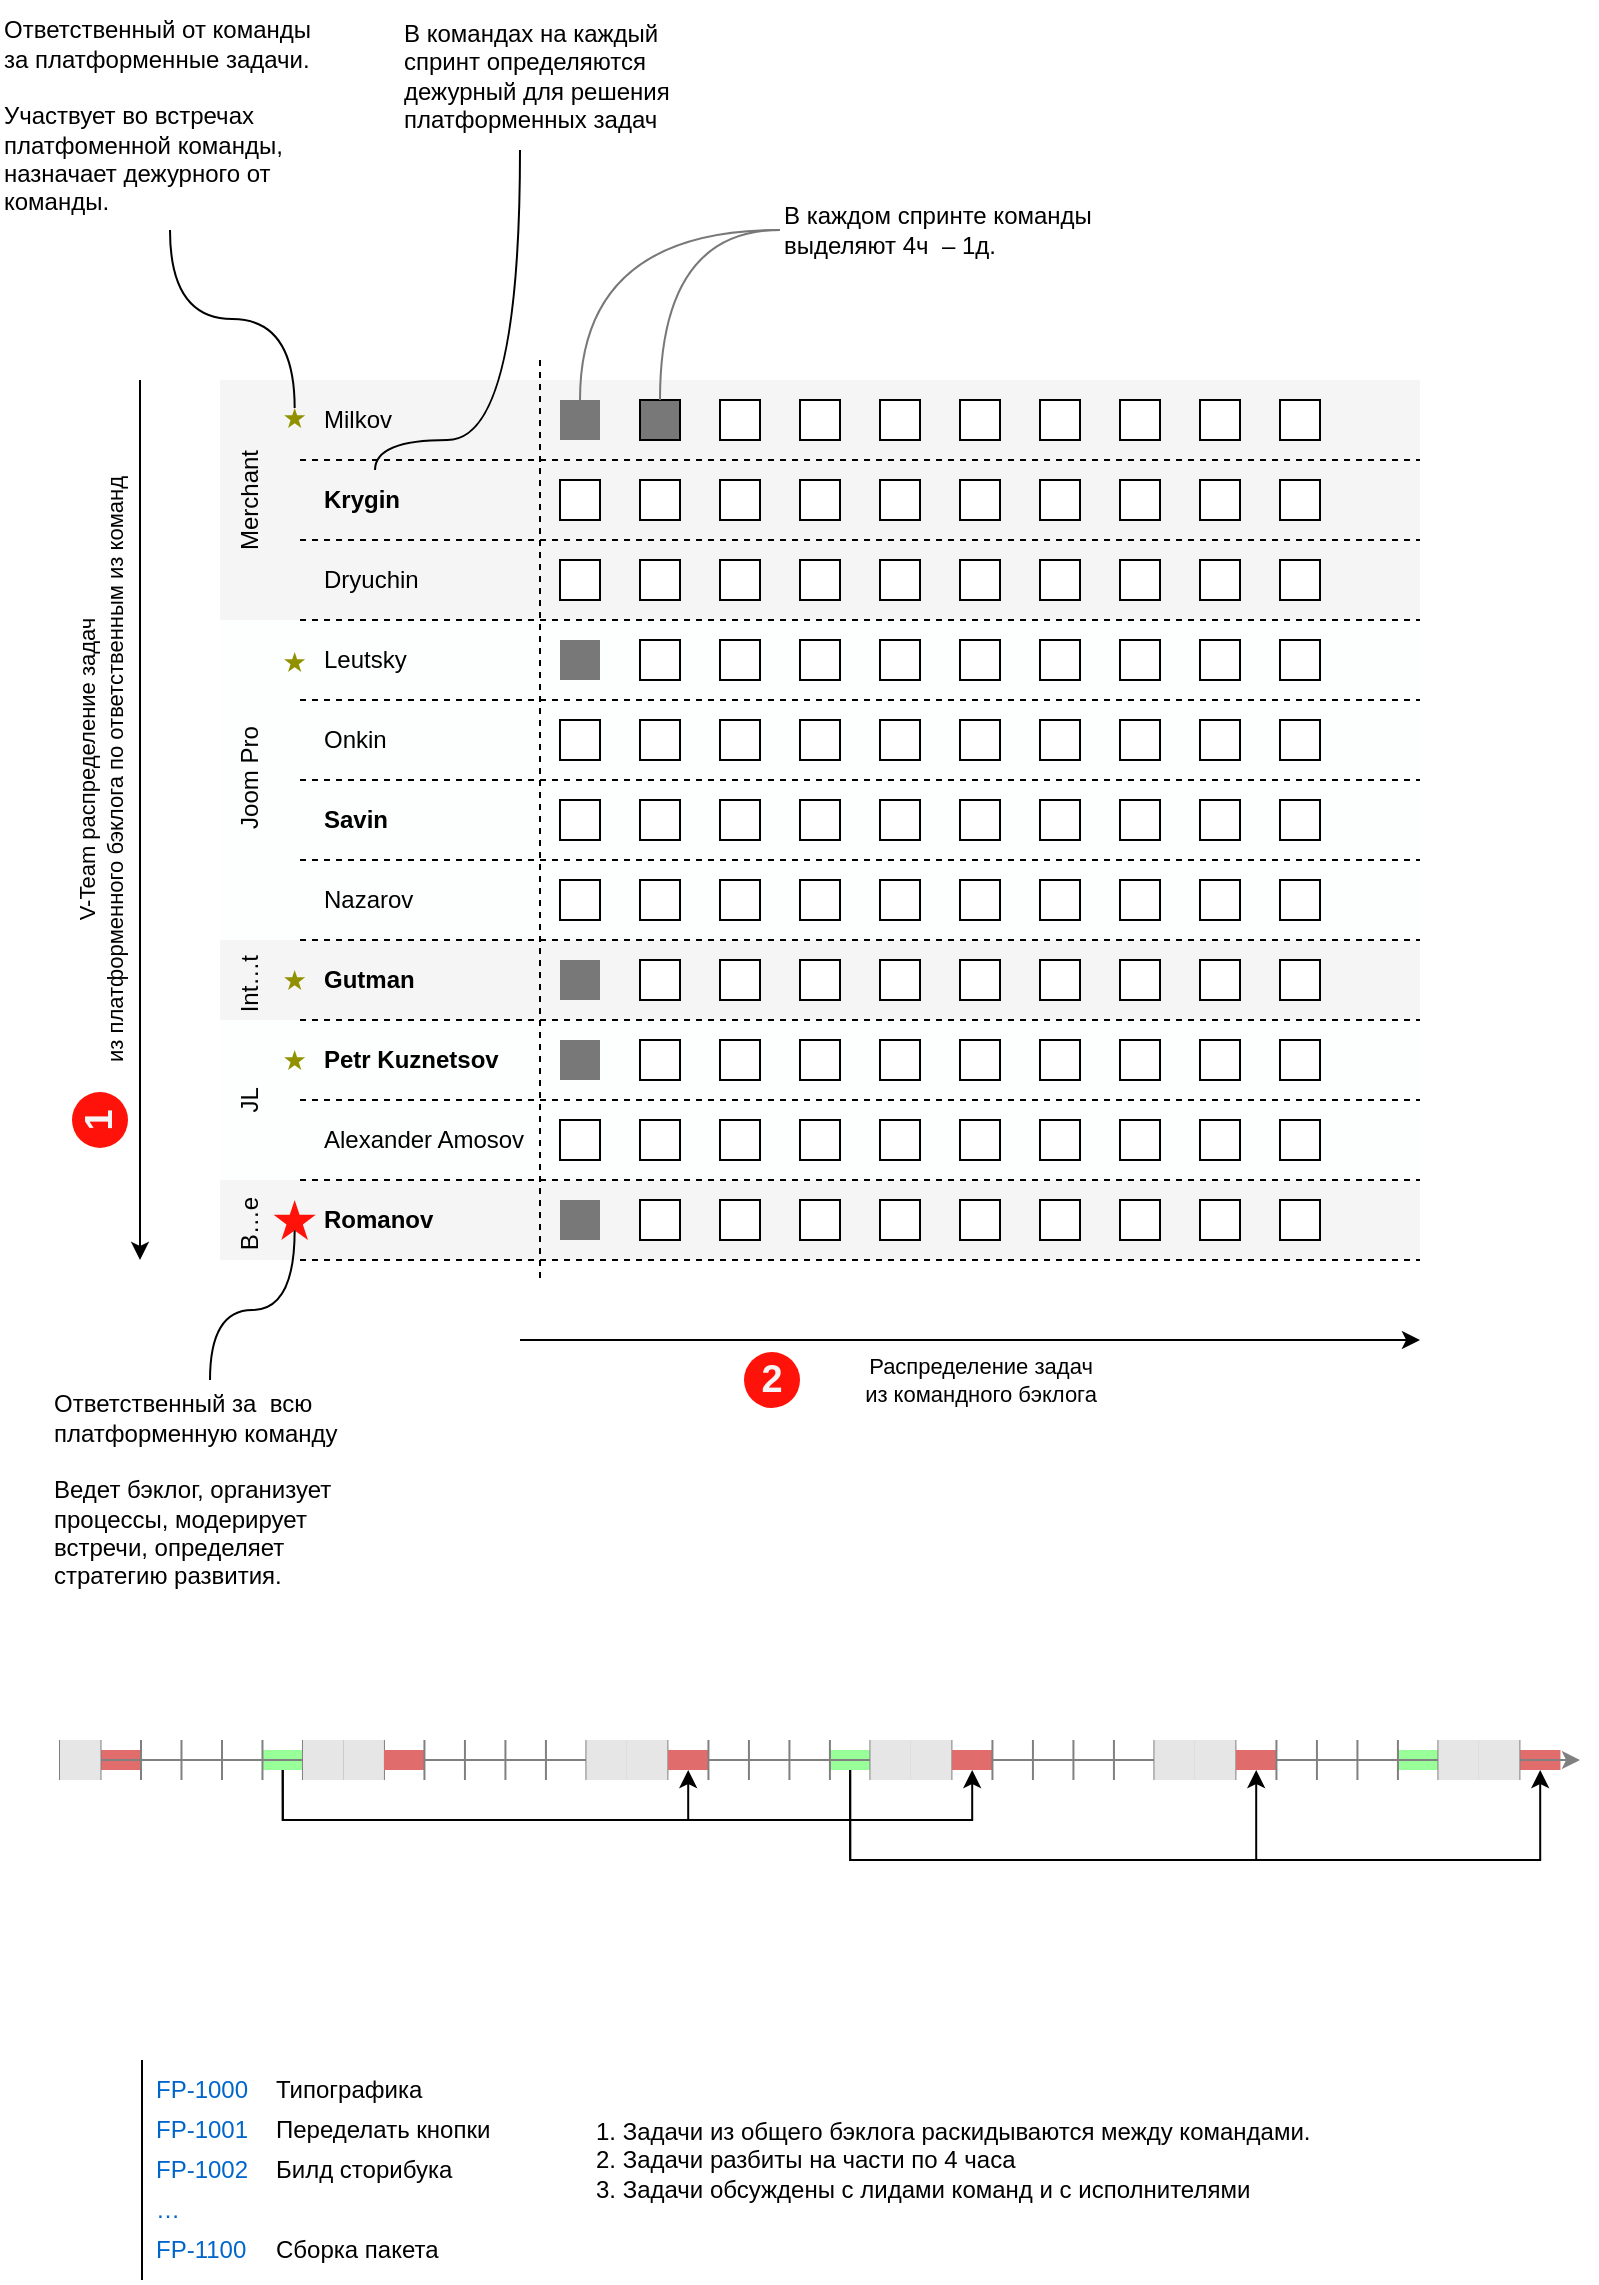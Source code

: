 <mxfile version="21.1.1" type="github">
  <diagram name="Page-1" id="ey7MowC4njxBOhQ8ENM-">
    <mxGraphModel dx="855" dy="577" grid="1" gridSize="10" guides="1" tooltips="1" connect="1" arrows="1" fold="1" page="1" pageScale="1" pageWidth="827" pageHeight="1169" math="0" shadow="0">
      <root>
        <mxCell id="0" />
        <mxCell id="89cDljxex6EhfOc-R6DK-272" value="Platform Planning" style="" parent="0" />
        <mxCell id="89cDljxex6EhfOc-R6DK-271" value="Planning" style="" parent="0" />
        <mxCell id="89cDljxex6EhfOc-R6DK-336" value="" style="rounded=0;whiteSpace=wrap;html=1;strokeColor=none;fillColor=#E06C6C;" vertex="1" parent="89cDljxex6EhfOc-R6DK-271">
          <mxGeometry x="769.975" y="1045" width="20.247" height="10" as="geometry" />
        </mxCell>
        <mxCell id="89cDljxex6EhfOc-R6DK-324" value="" style="rounded=0;whiteSpace=wrap;html=1;strokeColor=none;fillColor=#99FF99;" vertex="1" parent="89cDljxex6EhfOc-R6DK-271">
          <mxGeometry x="708.963" y="1045" width="20.247" height="10" as="geometry" />
        </mxCell>
        <mxCell id="89cDljxex6EhfOc-R6DK-339" style="edgeStyle=orthogonalEdgeStyle;rounded=0;orthogonalLoop=1;jettySize=auto;html=1;exitX=0.5;exitY=1;exitDx=0;exitDy=0;entryX=0.5;entryY=1;entryDx=0;entryDy=0;" edge="1" parent="89cDljxex6EhfOc-R6DK-271" source="89cDljxex6EhfOc-R6DK-300" target="89cDljxex6EhfOc-R6DK-325">
          <mxGeometry relative="1" as="geometry">
            <mxPoint x="610" y="1150" as="targetPoint" />
            <Array as="points">
              <mxPoint x="435" y="1100" />
              <mxPoint x="638" y="1100" />
            </Array>
          </mxGeometry>
        </mxCell>
        <mxCell id="89cDljxex6EhfOc-R6DK-300" value="" style="rounded=0;whiteSpace=wrap;html=1;strokeColor=none;fillColor=#99FF99;" vertex="1" parent="89cDljxex6EhfOc-R6DK-271">
          <mxGeometry x="424.963" y="1045" width="20.247" height="10" as="geometry" />
        </mxCell>
        <mxCell id="89cDljxex6EhfOc-R6DK-337" style="edgeStyle=orthogonalEdgeStyle;rounded=0;orthogonalLoop=1;jettySize=auto;html=1;entryX=0.5;entryY=1;entryDx=0;entryDy=0;exitX=0.5;exitY=1;exitDx=0;exitDy=0;" edge="1" parent="89cDljxex6EhfOc-R6DK-271" source="89cDljxex6EhfOc-R6DK-274" target="89cDljxex6EhfOc-R6DK-301">
          <mxGeometry relative="1" as="geometry">
            <Array as="points">
              <mxPoint x="151" y="1080" />
              <mxPoint x="354" y="1080" />
            </Array>
          </mxGeometry>
        </mxCell>
        <mxCell id="89cDljxex6EhfOc-R6DK-274" value="" style="rounded=0;whiteSpace=wrap;html=1;strokeColor=none;fillColor=#99FF99;" vertex="1" parent="89cDljxex6EhfOc-R6DK-271">
          <mxGeometry x="141.235" y="1045" width="20.247" height="10" as="geometry" />
        </mxCell>
        <mxCell id="89cDljxex6EhfOc-R6DK-267" value="" style="rounded=0;whiteSpace=wrap;html=1;strokeColor=none;fillColor=#E06C6C;" vertex="1" parent="89cDljxex6EhfOc-R6DK-271">
          <mxGeometry x="60.247" y="1045" width="20.247" height="10" as="geometry" />
        </mxCell>
        <mxCell id="89cDljxex6EhfOc-R6DK-241" value="" style="endArrow=classic;html=1;rounded=0;strokeColor=#808080;" edge="1" parent="89cDljxex6EhfOc-R6DK-271" source="89cDljxex6EhfOc-R6DK-295">
          <mxGeometry width="50" height="50" relative="1" as="geometry">
            <mxPoint x="34.938" y="1050" as="sourcePoint" />
            <mxPoint x="800" y="1050" as="targetPoint" />
          </mxGeometry>
        </mxCell>
        <mxCell id="89cDljxex6EhfOc-R6DK-243" value="" style="endArrow=none;html=1;rounded=0;strokeColor=#808080;" edge="1" parent="89cDljxex6EhfOc-R6DK-271">
          <mxGeometry width="50" height="50" relative="1" as="geometry">
            <mxPoint x="80.494" y="1060" as="sourcePoint" />
            <mxPoint x="80.494" y="1040" as="targetPoint" />
          </mxGeometry>
        </mxCell>
        <mxCell id="89cDljxex6EhfOc-R6DK-244" value="" style="endArrow=none;html=1;rounded=0;strokeColor=#808080;" edge="1" parent="89cDljxex6EhfOc-R6DK-271">
          <mxGeometry width="50" height="50" relative="1" as="geometry">
            <mxPoint x="100.741" y="1060" as="sourcePoint" />
            <mxPoint x="100.741" y="1040" as="targetPoint" />
          </mxGeometry>
        </mxCell>
        <mxCell id="89cDljxex6EhfOc-R6DK-245" value="" style="endArrow=none;html=1;rounded=0;strokeColor=#808080;" edge="1" parent="89cDljxex6EhfOc-R6DK-271">
          <mxGeometry width="50" height="50" relative="1" as="geometry">
            <mxPoint x="120.988" y="1060" as="sourcePoint" />
            <mxPoint x="120.988" y="1040" as="targetPoint" />
          </mxGeometry>
        </mxCell>
        <mxCell id="89cDljxex6EhfOc-R6DK-246" value="" style="endArrow=none;html=1;rounded=0;strokeColor=#808080;" edge="1" parent="89cDljxex6EhfOc-R6DK-271">
          <mxGeometry width="50" height="50" relative="1" as="geometry">
            <mxPoint x="141.235" y="1060" as="sourcePoint" />
            <mxPoint x="141.235" y="1040" as="targetPoint" />
          </mxGeometry>
        </mxCell>
        <mxCell id="89cDljxex6EhfOc-R6DK-247" value="" style="endArrow=none;html=1;rounded=0;strokeColor=#808080;" edge="1" parent="89cDljxex6EhfOc-R6DK-271">
          <mxGeometry width="50" height="50" relative="1" as="geometry">
            <mxPoint x="161.481" y="1060" as="sourcePoint" />
            <mxPoint x="161.481" y="1040" as="targetPoint" />
          </mxGeometry>
        </mxCell>
        <mxCell id="89cDljxex6EhfOc-R6DK-248" value="" style="endArrow=none;html=1;rounded=0;strokeColor=#808080;" edge="1" parent="89cDljxex6EhfOc-R6DK-271">
          <mxGeometry width="50" height="50" relative="1" as="geometry">
            <mxPoint x="60.247" y="1060" as="sourcePoint" />
            <mxPoint x="60.247" y="1040" as="targetPoint" />
          </mxGeometry>
        </mxCell>
        <mxCell id="89cDljxex6EhfOc-R6DK-249" value="" style="endArrow=none;html=1;rounded=0;strokeColor=#808080;" edge="1" parent="89cDljxex6EhfOc-R6DK-271">
          <mxGeometry width="50" height="50" relative="1" as="geometry">
            <mxPoint x="181.728" y="1060" as="sourcePoint" />
            <mxPoint x="181.728" y="1040" as="targetPoint" />
          </mxGeometry>
        </mxCell>
        <mxCell id="89cDljxex6EhfOc-R6DK-250" value="" style="endArrow=none;html=1;rounded=0;strokeColor=#808080;" edge="1" parent="89cDljxex6EhfOc-R6DK-271">
          <mxGeometry width="50" height="50" relative="1" as="geometry">
            <mxPoint x="201.975" y="1060" as="sourcePoint" />
            <mxPoint x="201.975" y="1040" as="targetPoint" />
          </mxGeometry>
        </mxCell>
        <mxCell id="89cDljxex6EhfOc-R6DK-261" value="" style="rounded=0;whiteSpace=wrap;html=1;strokeColor=none;fillColor=#E6E6E6;movable=1;resizable=1;rotatable=1;deletable=1;editable=1;locked=0;connectable=1;" vertex="1" parent="89cDljxex6EhfOc-R6DK-271">
          <mxGeometry x="181.728" y="1040" width="20.247" height="20" as="geometry" />
        </mxCell>
        <mxCell id="89cDljxex6EhfOc-R6DK-260" value="" style="rounded=0;whiteSpace=wrap;html=1;strokeColor=none;fillColor=#E6E6E6;movable=1;resizable=1;rotatable=1;deletable=1;editable=1;locked=0;connectable=1;" vertex="1" parent="89cDljxex6EhfOc-R6DK-271">
          <mxGeometry x="161.481" y="1040" width="20.247" height="20" as="geometry" />
        </mxCell>
        <mxCell id="89cDljxex6EhfOc-R6DK-290" value="" style="endArrow=none;html=1;rounded=0;strokeColor=#808080;" edge="1" parent="89cDljxex6EhfOc-R6DK-271">
          <mxGeometry width="50" height="50" relative="1" as="geometry">
            <mxPoint x="40" y="1060" as="sourcePoint" />
            <mxPoint x="40" y="1040" as="targetPoint" />
          </mxGeometry>
        </mxCell>
        <mxCell id="89cDljxex6EhfOc-R6DK-295" value="" style="rounded=0;whiteSpace=wrap;html=1;strokeColor=none;fillColor=#E6E6E6;movable=1;resizable=1;rotatable=1;deletable=1;editable=1;locked=0;connectable=1;" vertex="1" parent="89cDljxex6EhfOc-R6DK-271">
          <mxGeometry x="40" y="1040" width="20.247" height="20" as="geometry" />
        </mxCell>
        <mxCell id="89cDljxex6EhfOc-R6DK-269" value="" style="rounded=0;whiteSpace=wrap;html=1;strokeColor=none;fillColor=#E06C6C;" vertex="1" parent="89cDljxex6EhfOc-R6DK-271">
          <mxGeometry x="201.975" y="1045" width="20.247" height="10" as="geometry" />
        </mxCell>
        <mxCell id="89cDljxex6EhfOc-R6DK-251" value="" style="endArrow=none;html=1;rounded=0;strokeColor=#808080;" edge="1" parent="89cDljxex6EhfOc-R6DK-271">
          <mxGeometry width="50" height="50" relative="1" as="geometry">
            <mxPoint x="222.222" y="1060" as="sourcePoint" />
            <mxPoint x="222.222" y="1040" as="targetPoint" />
          </mxGeometry>
        </mxCell>
        <mxCell id="89cDljxex6EhfOc-R6DK-252" value="" style="endArrow=none;html=1;rounded=0;strokeColor=#808080;" edge="1" parent="89cDljxex6EhfOc-R6DK-271">
          <mxGeometry width="50" height="50" relative="1" as="geometry">
            <mxPoint x="242.469" y="1060" as="sourcePoint" />
            <mxPoint x="242.469" y="1040" as="targetPoint" />
          </mxGeometry>
        </mxCell>
        <mxCell id="89cDljxex6EhfOc-R6DK-253" value="" style="endArrow=none;html=1;rounded=0;strokeColor=#808080;" edge="1" parent="89cDljxex6EhfOc-R6DK-271">
          <mxGeometry width="50" height="50" relative="1" as="geometry">
            <mxPoint x="262.716" y="1060" as="sourcePoint" />
            <mxPoint x="262.716" y="1040" as="targetPoint" />
          </mxGeometry>
        </mxCell>
        <mxCell id="89cDljxex6EhfOc-R6DK-254" value="" style="endArrow=none;html=1;rounded=0;strokeColor=#808080;" edge="1" parent="89cDljxex6EhfOc-R6DK-271">
          <mxGeometry width="50" height="50" relative="1" as="geometry">
            <mxPoint x="282.963" y="1060" as="sourcePoint" />
            <mxPoint x="282.963" y="1040" as="targetPoint" />
          </mxGeometry>
        </mxCell>
        <mxCell id="89cDljxex6EhfOc-R6DK-255" value="" style="endArrow=none;html=1;rounded=0;strokeColor=#808080;" edge="1" parent="89cDljxex6EhfOc-R6DK-271">
          <mxGeometry width="50" height="50" relative="1" as="geometry">
            <mxPoint x="303.21" y="1060" as="sourcePoint" />
            <mxPoint x="303.21" y="1040" as="targetPoint" />
          </mxGeometry>
        </mxCell>
        <mxCell id="89cDljxex6EhfOc-R6DK-256" value="" style="endArrow=none;html=1;rounded=0;strokeColor=#808080;" edge="1" parent="89cDljxex6EhfOc-R6DK-271">
          <mxGeometry width="50" height="50" relative="1" as="geometry">
            <mxPoint x="323.457" y="1060" as="sourcePoint" />
            <mxPoint x="323.457" y="1040" as="targetPoint" />
          </mxGeometry>
        </mxCell>
        <mxCell id="89cDljxex6EhfOc-R6DK-257" value="" style="endArrow=none;html=1;rounded=0;strokeColor=#808080;" edge="1" parent="89cDljxex6EhfOc-R6DK-271">
          <mxGeometry width="50" height="50" relative="1" as="geometry">
            <mxPoint x="343.704" y="1060" as="sourcePoint" />
            <mxPoint x="343.704" y="1040" as="targetPoint" />
          </mxGeometry>
        </mxCell>
        <mxCell id="89cDljxex6EhfOc-R6DK-262" value="" style="rounded=0;whiteSpace=wrap;html=1;strokeColor=none;fillColor=#E6E6E6;movable=1;resizable=1;rotatable=1;deletable=1;editable=1;locked=0;connectable=1;" vertex="1" parent="89cDljxex6EhfOc-R6DK-271">
          <mxGeometry x="323.457" y="1040" width="20.247" height="20" as="geometry" />
        </mxCell>
        <mxCell id="89cDljxex6EhfOc-R6DK-263" value="" style="rounded=0;whiteSpace=wrap;html=1;strokeColor=none;fillColor=#E6E6E6;movable=1;resizable=1;rotatable=1;deletable=1;editable=1;locked=0;connectable=1;" vertex="1" parent="89cDljxex6EhfOc-R6DK-271">
          <mxGeometry x="303.21" y="1040" width="20.247" height="20" as="geometry" />
        </mxCell>
        <mxCell id="89cDljxex6EhfOc-R6DK-301" value="" style="rounded=0;whiteSpace=wrap;html=1;strokeColor=none;fillColor=#E06C6C;" vertex="1" parent="89cDljxex6EhfOc-R6DK-271">
          <mxGeometry x="343.975" y="1045" width="20.247" height="10" as="geometry" />
        </mxCell>
        <mxCell id="89cDljxex6EhfOc-R6DK-302" value="" style="endArrow=none;html=1;rounded=0;strokeColor=#808080;" edge="1" parent="89cDljxex6EhfOc-R6DK-271">
          <mxGeometry width="50" height="50" relative="1" as="geometry">
            <mxPoint x="364.222" y="1060" as="sourcePoint" />
            <mxPoint x="364.222" y="1040" as="targetPoint" />
          </mxGeometry>
        </mxCell>
        <mxCell id="89cDljxex6EhfOc-R6DK-303" value="" style="endArrow=none;html=1;rounded=0;strokeColor=#808080;" edge="1" parent="89cDljxex6EhfOc-R6DK-271">
          <mxGeometry width="50" height="50" relative="1" as="geometry">
            <mxPoint x="384.469" y="1060" as="sourcePoint" />
            <mxPoint x="384.469" y="1040" as="targetPoint" />
          </mxGeometry>
        </mxCell>
        <mxCell id="89cDljxex6EhfOc-R6DK-304" value="" style="endArrow=none;html=1;rounded=0;strokeColor=#808080;" edge="1" parent="89cDljxex6EhfOc-R6DK-271">
          <mxGeometry width="50" height="50" relative="1" as="geometry">
            <mxPoint x="404.716" y="1060" as="sourcePoint" />
            <mxPoint x="404.716" y="1040" as="targetPoint" />
          </mxGeometry>
        </mxCell>
        <mxCell id="89cDljxex6EhfOc-R6DK-305" value="" style="endArrow=none;html=1;rounded=0;strokeColor=#808080;" edge="1" parent="89cDljxex6EhfOc-R6DK-271">
          <mxGeometry width="50" height="50" relative="1" as="geometry">
            <mxPoint x="424.963" y="1060" as="sourcePoint" />
            <mxPoint x="424.963" y="1040" as="targetPoint" />
          </mxGeometry>
        </mxCell>
        <mxCell id="89cDljxex6EhfOc-R6DK-306" value="" style="endArrow=none;html=1;rounded=0;strokeColor=#808080;" edge="1" parent="89cDljxex6EhfOc-R6DK-271">
          <mxGeometry width="50" height="50" relative="1" as="geometry">
            <mxPoint x="445.21" y="1060" as="sourcePoint" />
            <mxPoint x="445.21" y="1040" as="targetPoint" />
          </mxGeometry>
        </mxCell>
        <mxCell id="89cDljxex6EhfOc-R6DK-307" value="" style="endArrow=none;html=1;rounded=0;strokeColor=#808080;" edge="1" parent="89cDljxex6EhfOc-R6DK-271">
          <mxGeometry width="50" height="50" relative="1" as="geometry">
            <mxPoint x="465.457" y="1060" as="sourcePoint" />
            <mxPoint x="465.457" y="1040" as="targetPoint" />
          </mxGeometry>
        </mxCell>
        <mxCell id="89cDljxex6EhfOc-R6DK-308" value="" style="endArrow=none;html=1;rounded=0;strokeColor=#808080;" edge="1" parent="89cDljxex6EhfOc-R6DK-271">
          <mxGeometry width="50" height="50" relative="1" as="geometry">
            <mxPoint x="485.704" y="1060" as="sourcePoint" />
            <mxPoint x="485.704" y="1040" as="targetPoint" />
          </mxGeometry>
        </mxCell>
        <mxCell id="89cDljxex6EhfOc-R6DK-309" value="" style="rounded=0;whiteSpace=wrap;html=1;strokeColor=none;fillColor=#E6E6E6;movable=1;resizable=1;rotatable=1;deletable=1;editable=1;locked=0;connectable=1;" vertex="1" parent="89cDljxex6EhfOc-R6DK-271">
          <mxGeometry x="465.457" y="1040" width="20.247" height="20" as="geometry" />
        </mxCell>
        <mxCell id="89cDljxex6EhfOc-R6DK-310" value="" style="rounded=0;whiteSpace=wrap;html=1;strokeColor=none;fillColor=#E6E6E6;movable=1;resizable=1;rotatable=1;deletable=1;editable=1;locked=0;connectable=1;" vertex="1" parent="89cDljxex6EhfOc-R6DK-271">
          <mxGeometry x="445.21" y="1040" width="20.247" height="20" as="geometry" />
        </mxCell>
        <mxCell id="89cDljxex6EhfOc-R6DK-313" value="" style="rounded=0;whiteSpace=wrap;html=1;strokeColor=none;fillColor=#E06C6C;" vertex="1" parent="89cDljxex6EhfOc-R6DK-271">
          <mxGeometry x="485.975" y="1045" width="20.247" height="10" as="geometry" />
        </mxCell>
        <mxCell id="89cDljxex6EhfOc-R6DK-314" value="" style="endArrow=none;html=1;rounded=0;strokeColor=#808080;" edge="1" parent="89cDljxex6EhfOc-R6DK-271">
          <mxGeometry width="50" height="50" relative="1" as="geometry">
            <mxPoint x="506.222" y="1060" as="sourcePoint" />
            <mxPoint x="506.222" y="1040" as="targetPoint" />
          </mxGeometry>
        </mxCell>
        <mxCell id="89cDljxex6EhfOc-R6DK-315" value="" style="endArrow=none;html=1;rounded=0;strokeColor=#808080;" edge="1" parent="89cDljxex6EhfOc-R6DK-271">
          <mxGeometry width="50" height="50" relative="1" as="geometry">
            <mxPoint x="526.469" y="1060" as="sourcePoint" />
            <mxPoint x="526.469" y="1040" as="targetPoint" />
          </mxGeometry>
        </mxCell>
        <mxCell id="89cDljxex6EhfOc-R6DK-316" value="" style="endArrow=none;html=1;rounded=0;strokeColor=#808080;" edge="1" parent="89cDljxex6EhfOc-R6DK-271">
          <mxGeometry width="50" height="50" relative="1" as="geometry">
            <mxPoint x="546.716" y="1060" as="sourcePoint" />
            <mxPoint x="546.716" y="1040" as="targetPoint" />
          </mxGeometry>
        </mxCell>
        <mxCell id="89cDljxex6EhfOc-R6DK-317" value="" style="endArrow=none;html=1;rounded=0;strokeColor=#808080;" edge="1" parent="89cDljxex6EhfOc-R6DK-271">
          <mxGeometry width="50" height="50" relative="1" as="geometry">
            <mxPoint x="566.963" y="1060" as="sourcePoint" />
            <mxPoint x="566.963" y="1040" as="targetPoint" />
          </mxGeometry>
        </mxCell>
        <mxCell id="89cDljxex6EhfOc-R6DK-318" value="" style="endArrow=none;html=1;rounded=0;strokeColor=#808080;" edge="1" parent="89cDljxex6EhfOc-R6DK-271">
          <mxGeometry width="50" height="50" relative="1" as="geometry">
            <mxPoint x="587.21" y="1060" as="sourcePoint" />
            <mxPoint x="587.21" y="1040" as="targetPoint" />
          </mxGeometry>
        </mxCell>
        <mxCell id="89cDljxex6EhfOc-R6DK-319" value="" style="endArrow=none;html=1;rounded=0;strokeColor=#808080;" edge="1" parent="89cDljxex6EhfOc-R6DK-271">
          <mxGeometry width="50" height="50" relative="1" as="geometry">
            <mxPoint x="607.457" y="1060" as="sourcePoint" />
            <mxPoint x="607.457" y="1040" as="targetPoint" />
          </mxGeometry>
        </mxCell>
        <mxCell id="89cDljxex6EhfOc-R6DK-320" value="" style="endArrow=none;html=1;rounded=0;strokeColor=#808080;" edge="1" parent="89cDljxex6EhfOc-R6DK-271">
          <mxGeometry width="50" height="50" relative="1" as="geometry">
            <mxPoint x="627.704" y="1060" as="sourcePoint" />
            <mxPoint x="627.704" y="1040" as="targetPoint" />
          </mxGeometry>
        </mxCell>
        <mxCell id="89cDljxex6EhfOc-R6DK-321" value="" style="rounded=0;whiteSpace=wrap;html=1;strokeColor=none;fillColor=#E6E6E6;movable=1;resizable=1;rotatable=1;deletable=1;editable=1;locked=0;connectable=1;" vertex="1" parent="89cDljxex6EhfOc-R6DK-271">
          <mxGeometry x="607.457" y="1040" width="20.247" height="20" as="geometry" />
        </mxCell>
        <mxCell id="89cDljxex6EhfOc-R6DK-322" value="" style="rounded=0;whiteSpace=wrap;html=1;strokeColor=none;fillColor=#E6E6E6;movable=1;resizable=1;rotatable=1;deletable=1;editable=1;locked=0;connectable=1;" vertex="1" parent="89cDljxex6EhfOc-R6DK-271">
          <mxGeometry x="587.21" y="1040" width="20.247" height="20" as="geometry" />
        </mxCell>
        <mxCell id="89cDljxex6EhfOc-R6DK-325" value="" style="rounded=0;whiteSpace=wrap;html=1;strokeColor=none;fillColor=#E06C6C;" vertex="1" parent="89cDljxex6EhfOc-R6DK-271">
          <mxGeometry x="627.975" y="1045" width="20.247" height="10" as="geometry" />
        </mxCell>
        <mxCell id="89cDljxex6EhfOc-R6DK-326" value="" style="endArrow=none;html=1;rounded=0;strokeColor=#808080;" edge="1" parent="89cDljxex6EhfOc-R6DK-271">
          <mxGeometry width="50" height="50" relative="1" as="geometry">
            <mxPoint x="648.222" y="1060" as="sourcePoint" />
            <mxPoint x="648.222" y="1040" as="targetPoint" />
          </mxGeometry>
        </mxCell>
        <mxCell id="89cDljxex6EhfOc-R6DK-327" value="" style="endArrow=none;html=1;rounded=0;strokeColor=#808080;" edge="1" parent="89cDljxex6EhfOc-R6DK-271">
          <mxGeometry width="50" height="50" relative="1" as="geometry">
            <mxPoint x="668.469" y="1060" as="sourcePoint" />
            <mxPoint x="668.469" y="1040" as="targetPoint" />
          </mxGeometry>
        </mxCell>
        <mxCell id="89cDljxex6EhfOc-R6DK-328" value="" style="endArrow=none;html=1;rounded=0;strokeColor=#808080;" edge="1" parent="89cDljxex6EhfOc-R6DK-271">
          <mxGeometry width="50" height="50" relative="1" as="geometry">
            <mxPoint x="688.716" y="1060" as="sourcePoint" />
            <mxPoint x="688.716" y="1040" as="targetPoint" />
          </mxGeometry>
        </mxCell>
        <mxCell id="89cDljxex6EhfOc-R6DK-329" value="" style="endArrow=none;html=1;rounded=0;strokeColor=#808080;" edge="1" parent="89cDljxex6EhfOc-R6DK-271">
          <mxGeometry width="50" height="50" relative="1" as="geometry">
            <mxPoint x="708.963" y="1060" as="sourcePoint" />
            <mxPoint x="708.963" y="1040" as="targetPoint" />
          </mxGeometry>
        </mxCell>
        <mxCell id="89cDljxex6EhfOc-R6DK-330" value="" style="endArrow=none;html=1;rounded=0;strokeColor=#808080;" edge="1" parent="89cDljxex6EhfOc-R6DK-271">
          <mxGeometry width="50" height="50" relative="1" as="geometry">
            <mxPoint x="729.21" y="1060" as="sourcePoint" />
            <mxPoint x="729.21" y="1040" as="targetPoint" />
          </mxGeometry>
        </mxCell>
        <mxCell id="89cDljxex6EhfOc-R6DK-331" value="" style="endArrow=none;html=1;rounded=0;strokeColor=#808080;" edge="1" parent="89cDljxex6EhfOc-R6DK-271">
          <mxGeometry width="50" height="50" relative="1" as="geometry">
            <mxPoint x="749.457" y="1060" as="sourcePoint" />
            <mxPoint x="749.457" y="1040" as="targetPoint" />
          </mxGeometry>
        </mxCell>
        <mxCell id="89cDljxex6EhfOc-R6DK-332" value="" style="endArrow=none;html=1;rounded=0;strokeColor=#808080;" edge="1" parent="89cDljxex6EhfOc-R6DK-271">
          <mxGeometry width="50" height="50" relative="1" as="geometry">
            <mxPoint x="769.704" y="1060" as="sourcePoint" />
            <mxPoint x="769.704" y="1040" as="targetPoint" />
          </mxGeometry>
        </mxCell>
        <mxCell id="89cDljxex6EhfOc-R6DK-333" value="" style="rounded=0;whiteSpace=wrap;html=1;strokeColor=none;fillColor=#E6E6E6;movable=1;resizable=1;rotatable=1;deletable=1;editable=1;locked=0;connectable=1;" vertex="1" parent="89cDljxex6EhfOc-R6DK-271">
          <mxGeometry x="749.457" y="1040" width="20.247" height="20" as="geometry" />
        </mxCell>
        <mxCell id="89cDljxex6EhfOc-R6DK-334" value="" style="rounded=0;whiteSpace=wrap;html=1;strokeColor=none;fillColor=#E6E6E6;movable=1;resizable=1;rotatable=1;deletable=1;editable=1;locked=0;connectable=1;" vertex="1" parent="89cDljxex6EhfOc-R6DK-271">
          <mxGeometry x="729.21" y="1040" width="20.247" height="20" as="geometry" />
        </mxCell>
        <mxCell id="89cDljxex6EhfOc-R6DK-338" style="edgeStyle=orthogonalEdgeStyle;rounded=0;orthogonalLoop=1;jettySize=auto;html=1;exitX=0.5;exitY=1;exitDx=0;exitDy=0;entryX=0.5;entryY=1;entryDx=0;entryDy=0;" edge="1" parent="89cDljxex6EhfOc-R6DK-271" source="89cDljxex6EhfOc-R6DK-274" target="89cDljxex6EhfOc-R6DK-313">
          <mxGeometry relative="1" as="geometry">
            <mxPoint x="161" y="1065" as="sourcePoint" />
            <mxPoint x="440" y="1130" as="targetPoint" />
            <Array as="points">
              <mxPoint x="151" y="1080" />
              <mxPoint x="496" y="1080" />
            </Array>
          </mxGeometry>
        </mxCell>
        <mxCell id="89cDljxex6EhfOc-R6DK-340" style="edgeStyle=orthogonalEdgeStyle;rounded=0;orthogonalLoop=1;jettySize=auto;html=1;exitX=0.5;exitY=1;exitDx=0;exitDy=0;entryX=0.5;entryY=1;entryDx=0;entryDy=0;" edge="1" parent="89cDljxex6EhfOc-R6DK-271" source="89cDljxex6EhfOc-R6DK-300" target="89cDljxex6EhfOc-R6DK-336">
          <mxGeometry relative="1" as="geometry">
            <mxPoint x="648" y="1065" as="targetPoint" />
            <mxPoint x="445" y="1065" as="sourcePoint" />
            <Array as="points">
              <mxPoint x="435" y="1100" />
              <mxPoint x="780" y="1100" />
            </Array>
          </mxGeometry>
        </mxCell>
        <mxCell id="1" style="" parent="0" />
        <mxCell id="89cDljxex6EhfOc-R6DK-174" value="" style="rounded=0;whiteSpace=wrap;html=1;strokeColor=none;fillColor=#F5F5F5;" vertex="1" parent="1">
          <mxGeometry x="120" y="760" width="600" height="40" as="geometry" />
        </mxCell>
        <mxCell id="89cDljxex6EhfOc-R6DK-170" value="" style="rounded=0;whiteSpace=wrap;html=1;strokeColor=none;fillColor=#F5F5F5;" vertex="1" parent="1">
          <mxGeometry x="120" y="640" width="600" height="41" as="geometry" />
        </mxCell>
        <mxCell id="89cDljxex6EhfOc-R6DK-227" value="" style="rounded=0;whiteSpace=wrap;html=1;strokeColor=none;fillColor=#FCFFFD;" vertex="1" parent="1">
          <mxGeometry x="120" y="680" width="600" height="80" as="geometry" />
        </mxCell>
        <mxCell id="89cDljxex6EhfOc-R6DK-167" value="" style="rounded=0;whiteSpace=wrap;html=1;strokeColor=none;fillColor=#FCFFFD;" vertex="1" parent="1">
          <mxGeometry x="120" y="480" width="600" height="160" as="geometry" />
        </mxCell>
        <mxCell id="89cDljxex6EhfOc-R6DK-166" value="" style="rounded=0;whiteSpace=wrap;html=1;strokeColor=none;fillColor=#F5F5F5;" vertex="1" parent="1">
          <mxGeometry x="120" y="360" width="600" height="120" as="geometry" />
        </mxCell>
        <mxCell id="89cDljxex6EhfOc-R6DK-20" value="&lt;span&gt;Milkov&lt;/span&gt;" style="text;html=1;strokeColor=none;fillColor=none;align=left;verticalAlign=middle;whiteSpace=wrap;rounded=0;fontStyle=0" vertex="1" parent="1">
          <mxGeometry x="170" y="365" width="110" height="30" as="geometry" />
        </mxCell>
        <mxCell id="89cDljxex6EhfOc-R6DK-22" value="" style="endArrow=none;dashed=1;html=1;rounded=0;" edge="1" parent="1">
          <mxGeometry width="50" height="50" relative="1" as="geometry">
            <mxPoint x="160" y="400" as="sourcePoint" />
            <mxPoint x="720" y="400" as="targetPoint" />
          </mxGeometry>
        </mxCell>
        <mxCell id="89cDljxex6EhfOc-R6DK-23" value="" style="endArrow=none;dashed=1;html=1;rounded=0;" edge="1" parent="1">
          <mxGeometry width="50" height="50" relative="1" as="geometry">
            <mxPoint x="280" y="350" as="sourcePoint" />
            <mxPoint x="280" y="810" as="targetPoint" />
          </mxGeometry>
        </mxCell>
        <mxCell id="89cDljxex6EhfOc-R6DK-24" value="" style="rounded=0;whiteSpace=wrap;html=1;fillColor=#787878;strokeColor=none;" vertex="1" parent="1">
          <mxGeometry x="290" y="370" width="20" height="20" as="geometry" />
        </mxCell>
        <mxCell id="89cDljxex6EhfOc-R6DK-25" value="" style="rounded=0;whiteSpace=wrap;html=1;fillColor=#787878;" vertex="1" parent="1">
          <mxGeometry x="330" y="370" width="20" height="20" as="geometry" />
        </mxCell>
        <mxCell id="89cDljxex6EhfOc-R6DK-26" value="" style="rounded=0;whiteSpace=wrap;html=1;" vertex="1" parent="1">
          <mxGeometry x="370" y="370" width="20" height="20" as="geometry" />
        </mxCell>
        <mxCell id="89cDljxex6EhfOc-R6DK-27" value="" style="rounded=0;whiteSpace=wrap;html=1;" vertex="1" parent="1">
          <mxGeometry x="410" y="370" width="20" height="20" as="geometry" />
        </mxCell>
        <mxCell id="89cDljxex6EhfOc-R6DK-28" value="" style="rounded=0;whiteSpace=wrap;html=1;" vertex="1" parent="1">
          <mxGeometry x="450" y="370" width="20" height="20" as="geometry" />
        </mxCell>
        <mxCell id="89cDljxex6EhfOc-R6DK-29" value="" style="rounded=0;whiteSpace=wrap;html=1;" vertex="1" parent="1">
          <mxGeometry x="490" y="370" width="20" height="20" as="geometry" />
        </mxCell>
        <mxCell id="89cDljxex6EhfOc-R6DK-30" value="" style="rounded=0;whiteSpace=wrap;html=1;" vertex="1" parent="1">
          <mxGeometry x="530" y="370" width="20" height="20" as="geometry" />
        </mxCell>
        <mxCell id="89cDljxex6EhfOc-R6DK-31" value="" style="rounded=0;whiteSpace=wrap;html=1;" vertex="1" parent="1">
          <mxGeometry x="570" y="370" width="20" height="20" as="geometry" />
        </mxCell>
        <mxCell id="89cDljxex6EhfOc-R6DK-32" value="" style="rounded=0;whiteSpace=wrap;html=1;" vertex="1" parent="1">
          <mxGeometry x="610" y="370" width="20" height="20" as="geometry" />
        </mxCell>
        <mxCell id="89cDljxex6EhfOc-R6DK-33" value="" style="rounded=0;whiteSpace=wrap;html=1;" vertex="1" parent="1">
          <mxGeometry x="650" y="370" width="20" height="20" as="geometry" />
        </mxCell>
        <mxCell id="89cDljxex6EhfOc-R6DK-34" value="Krygin" style="text;html=1;strokeColor=none;fillColor=none;align=left;verticalAlign=middle;whiteSpace=wrap;rounded=0;fontStyle=1" vertex="1" parent="1">
          <mxGeometry x="170" y="405" width="110" height="30" as="geometry" />
        </mxCell>
        <mxCell id="89cDljxex6EhfOc-R6DK-35" value="" style="endArrow=none;dashed=1;html=1;rounded=0;" edge="1" parent="1">
          <mxGeometry width="50" height="50" relative="1" as="geometry">
            <mxPoint x="160" y="440" as="sourcePoint" />
            <mxPoint x="720" y="440" as="targetPoint" />
          </mxGeometry>
        </mxCell>
        <mxCell id="89cDljxex6EhfOc-R6DK-36" value="" style="rounded=0;whiteSpace=wrap;html=1;" vertex="1" parent="1">
          <mxGeometry x="290" y="410" width="20" height="20" as="geometry" />
        </mxCell>
        <mxCell id="89cDljxex6EhfOc-R6DK-37" value="" style="rounded=0;whiteSpace=wrap;html=1;" vertex="1" parent="1">
          <mxGeometry x="330" y="410" width="20" height="20" as="geometry" />
        </mxCell>
        <mxCell id="89cDljxex6EhfOc-R6DK-38" value="" style="rounded=0;whiteSpace=wrap;html=1;" vertex="1" parent="1">
          <mxGeometry x="370" y="410" width="20" height="20" as="geometry" />
        </mxCell>
        <mxCell id="89cDljxex6EhfOc-R6DK-39" value="" style="rounded=0;whiteSpace=wrap;html=1;" vertex="1" parent="1">
          <mxGeometry x="410" y="410" width="20" height="20" as="geometry" />
        </mxCell>
        <mxCell id="89cDljxex6EhfOc-R6DK-40" value="" style="rounded=0;whiteSpace=wrap;html=1;" vertex="1" parent="1">
          <mxGeometry x="450" y="410" width="20" height="20" as="geometry" />
        </mxCell>
        <mxCell id="89cDljxex6EhfOc-R6DK-41" value="" style="rounded=0;whiteSpace=wrap;html=1;" vertex="1" parent="1">
          <mxGeometry x="490" y="410" width="20" height="20" as="geometry" />
        </mxCell>
        <mxCell id="89cDljxex6EhfOc-R6DK-42" value="" style="rounded=0;whiteSpace=wrap;html=1;" vertex="1" parent="1">
          <mxGeometry x="530" y="410" width="20" height="20" as="geometry" />
        </mxCell>
        <mxCell id="89cDljxex6EhfOc-R6DK-43" value="" style="rounded=0;whiteSpace=wrap;html=1;" vertex="1" parent="1">
          <mxGeometry x="570" y="410" width="20" height="20" as="geometry" />
        </mxCell>
        <mxCell id="89cDljxex6EhfOc-R6DK-44" value="" style="rounded=0;whiteSpace=wrap;html=1;" vertex="1" parent="1">
          <mxGeometry x="610" y="410" width="20" height="20" as="geometry" />
        </mxCell>
        <mxCell id="89cDljxex6EhfOc-R6DK-45" value="" style="rounded=0;whiteSpace=wrap;html=1;" vertex="1" parent="1">
          <mxGeometry x="650" y="410" width="20" height="20" as="geometry" />
        </mxCell>
        <mxCell id="89cDljxex6EhfOc-R6DK-46" value="Dryuchin" style="text;html=1;strokeColor=none;fillColor=none;align=left;verticalAlign=middle;whiteSpace=wrap;rounded=0;" vertex="1" parent="1">
          <mxGeometry x="170" y="445" width="110" height="30" as="geometry" />
        </mxCell>
        <mxCell id="89cDljxex6EhfOc-R6DK-47" value="" style="endArrow=none;dashed=1;html=1;rounded=0;" edge="1" parent="1">
          <mxGeometry width="50" height="50" relative="1" as="geometry">
            <mxPoint x="160" y="480" as="sourcePoint" />
            <mxPoint x="720" y="480" as="targetPoint" />
          </mxGeometry>
        </mxCell>
        <mxCell id="89cDljxex6EhfOc-R6DK-48" value="" style="rounded=0;whiteSpace=wrap;html=1;" vertex="1" parent="1">
          <mxGeometry x="290" y="450" width="20" height="20" as="geometry" />
        </mxCell>
        <mxCell id="89cDljxex6EhfOc-R6DK-49" value="" style="rounded=0;whiteSpace=wrap;html=1;" vertex="1" parent="1">
          <mxGeometry x="330" y="450" width="20" height="20" as="geometry" />
        </mxCell>
        <mxCell id="89cDljxex6EhfOc-R6DK-50" value="" style="rounded=0;whiteSpace=wrap;html=1;" vertex="1" parent="1">
          <mxGeometry x="370" y="450" width="20" height="20" as="geometry" />
        </mxCell>
        <mxCell id="89cDljxex6EhfOc-R6DK-51" value="" style="rounded=0;whiteSpace=wrap;html=1;" vertex="1" parent="1">
          <mxGeometry x="410" y="450" width="20" height="20" as="geometry" />
        </mxCell>
        <mxCell id="89cDljxex6EhfOc-R6DK-52" value="" style="rounded=0;whiteSpace=wrap;html=1;" vertex="1" parent="1">
          <mxGeometry x="450" y="450" width="20" height="20" as="geometry" />
        </mxCell>
        <mxCell id="89cDljxex6EhfOc-R6DK-53" value="" style="rounded=0;whiteSpace=wrap;html=1;" vertex="1" parent="1">
          <mxGeometry x="490" y="450" width="20" height="20" as="geometry" />
        </mxCell>
        <mxCell id="89cDljxex6EhfOc-R6DK-54" value="" style="rounded=0;whiteSpace=wrap;html=1;" vertex="1" parent="1">
          <mxGeometry x="530" y="450" width="20" height="20" as="geometry" />
        </mxCell>
        <mxCell id="89cDljxex6EhfOc-R6DK-55" value="" style="rounded=0;whiteSpace=wrap;html=1;" vertex="1" parent="1">
          <mxGeometry x="570" y="450" width="20" height="20" as="geometry" />
        </mxCell>
        <mxCell id="89cDljxex6EhfOc-R6DK-56" value="" style="rounded=0;whiteSpace=wrap;html=1;" vertex="1" parent="1">
          <mxGeometry x="610" y="450" width="20" height="20" as="geometry" />
        </mxCell>
        <mxCell id="89cDljxex6EhfOc-R6DK-57" value="" style="rounded=0;whiteSpace=wrap;html=1;" vertex="1" parent="1">
          <mxGeometry x="650" y="450" width="20" height="20" as="geometry" />
        </mxCell>
        <mxCell id="89cDljxex6EhfOc-R6DK-58" value="&lt;span&gt;Leutsky&lt;/span&gt;" style="text;html=1;strokeColor=none;fillColor=none;align=left;verticalAlign=middle;whiteSpace=wrap;rounded=0;fontStyle=0" vertex="1" parent="1">
          <mxGeometry x="170" y="485" width="110" height="30" as="geometry" />
        </mxCell>
        <mxCell id="89cDljxex6EhfOc-R6DK-59" value="" style="endArrow=none;dashed=1;html=1;rounded=0;" edge="1" parent="1">
          <mxGeometry width="50" height="50" relative="1" as="geometry">
            <mxPoint x="160" y="520" as="sourcePoint" />
            <mxPoint x="720" y="520" as="targetPoint" />
          </mxGeometry>
        </mxCell>
        <mxCell id="89cDljxex6EhfOc-R6DK-60" value="" style="rounded=0;whiteSpace=wrap;html=1;fillColor=#787878;strokeColor=none;" vertex="1" parent="1">
          <mxGeometry x="290" y="490" width="20" height="20" as="geometry" />
        </mxCell>
        <mxCell id="89cDljxex6EhfOc-R6DK-61" value="" style="rounded=0;whiteSpace=wrap;html=1;" vertex="1" parent="1">
          <mxGeometry x="330" y="490" width="20" height="20" as="geometry" />
        </mxCell>
        <mxCell id="89cDljxex6EhfOc-R6DK-62" value="" style="rounded=0;whiteSpace=wrap;html=1;" vertex="1" parent="1">
          <mxGeometry x="370" y="490" width="20" height="20" as="geometry" />
        </mxCell>
        <mxCell id="89cDljxex6EhfOc-R6DK-63" value="" style="rounded=0;whiteSpace=wrap;html=1;" vertex="1" parent="1">
          <mxGeometry x="410" y="490" width="20" height="20" as="geometry" />
        </mxCell>
        <mxCell id="89cDljxex6EhfOc-R6DK-64" value="" style="rounded=0;whiteSpace=wrap;html=1;" vertex="1" parent="1">
          <mxGeometry x="450" y="490" width="20" height="20" as="geometry" />
        </mxCell>
        <mxCell id="89cDljxex6EhfOc-R6DK-65" value="" style="rounded=0;whiteSpace=wrap;html=1;" vertex="1" parent="1">
          <mxGeometry x="490" y="490" width="20" height="20" as="geometry" />
        </mxCell>
        <mxCell id="89cDljxex6EhfOc-R6DK-66" value="" style="rounded=0;whiteSpace=wrap;html=1;" vertex="1" parent="1">
          <mxGeometry x="530" y="490" width="20" height="20" as="geometry" />
        </mxCell>
        <mxCell id="89cDljxex6EhfOc-R6DK-67" value="" style="rounded=0;whiteSpace=wrap;html=1;" vertex="1" parent="1">
          <mxGeometry x="570" y="490" width="20" height="20" as="geometry" />
        </mxCell>
        <mxCell id="89cDljxex6EhfOc-R6DK-68" value="" style="rounded=0;whiteSpace=wrap;html=1;" vertex="1" parent="1">
          <mxGeometry x="610" y="490" width="20" height="20" as="geometry" />
        </mxCell>
        <mxCell id="89cDljxex6EhfOc-R6DK-69" value="" style="rounded=0;whiteSpace=wrap;html=1;" vertex="1" parent="1">
          <mxGeometry x="650" y="490" width="20" height="20" as="geometry" />
        </mxCell>
        <mxCell id="89cDljxex6EhfOc-R6DK-70" value="Onkin" style="text;html=1;strokeColor=none;fillColor=none;align=left;verticalAlign=middle;whiteSpace=wrap;rounded=0;" vertex="1" parent="1">
          <mxGeometry x="170" y="525" width="110" height="30" as="geometry" />
        </mxCell>
        <mxCell id="89cDljxex6EhfOc-R6DK-71" value="" style="endArrow=none;dashed=1;html=1;rounded=0;" edge="1" parent="1">
          <mxGeometry width="50" height="50" relative="1" as="geometry">
            <mxPoint x="160" y="560" as="sourcePoint" />
            <mxPoint x="720" y="560" as="targetPoint" />
          </mxGeometry>
        </mxCell>
        <mxCell id="89cDljxex6EhfOc-R6DK-72" value="" style="rounded=0;whiteSpace=wrap;html=1;" vertex="1" parent="1">
          <mxGeometry x="290" y="530" width="20" height="20" as="geometry" />
        </mxCell>
        <mxCell id="89cDljxex6EhfOc-R6DK-73" value="" style="rounded=0;whiteSpace=wrap;html=1;" vertex="1" parent="1">
          <mxGeometry x="330" y="530" width="20" height="20" as="geometry" />
        </mxCell>
        <mxCell id="89cDljxex6EhfOc-R6DK-74" value="" style="rounded=0;whiteSpace=wrap;html=1;" vertex="1" parent="1">
          <mxGeometry x="370" y="530" width="20" height="20" as="geometry" />
        </mxCell>
        <mxCell id="89cDljxex6EhfOc-R6DK-75" value="" style="rounded=0;whiteSpace=wrap;html=1;" vertex="1" parent="1">
          <mxGeometry x="410" y="530" width="20" height="20" as="geometry" />
        </mxCell>
        <mxCell id="89cDljxex6EhfOc-R6DK-76" value="" style="rounded=0;whiteSpace=wrap;html=1;" vertex="1" parent="1">
          <mxGeometry x="450" y="530" width="20" height="20" as="geometry" />
        </mxCell>
        <mxCell id="89cDljxex6EhfOc-R6DK-77" value="" style="rounded=0;whiteSpace=wrap;html=1;" vertex="1" parent="1">
          <mxGeometry x="490" y="530" width="20" height="20" as="geometry" />
        </mxCell>
        <mxCell id="89cDljxex6EhfOc-R6DK-78" value="" style="rounded=0;whiteSpace=wrap;html=1;" vertex="1" parent="1">
          <mxGeometry x="530" y="530" width="20" height="20" as="geometry" />
        </mxCell>
        <mxCell id="89cDljxex6EhfOc-R6DK-79" value="" style="rounded=0;whiteSpace=wrap;html=1;" vertex="1" parent="1">
          <mxGeometry x="570" y="530" width="20" height="20" as="geometry" />
        </mxCell>
        <mxCell id="89cDljxex6EhfOc-R6DK-80" value="" style="rounded=0;whiteSpace=wrap;html=1;" vertex="1" parent="1">
          <mxGeometry x="610" y="530" width="20" height="20" as="geometry" />
        </mxCell>
        <mxCell id="89cDljxex6EhfOc-R6DK-81" value="" style="rounded=0;whiteSpace=wrap;html=1;" vertex="1" parent="1">
          <mxGeometry x="650" y="530" width="20" height="20" as="geometry" />
        </mxCell>
        <mxCell id="89cDljxex6EhfOc-R6DK-82" value="Savin" style="text;html=1;strokeColor=none;fillColor=none;align=left;verticalAlign=middle;whiteSpace=wrap;rounded=0;fontStyle=1" vertex="1" parent="1">
          <mxGeometry x="170" y="565" width="110" height="30" as="geometry" />
        </mxCell>
        <mxCell id="89cDljxex6EhfOc-R6DK-83" value="" style="endArrow=none;dashed=1;html=1;rounded=0;" edge="1" parent="1">
          <mxGeometry width="50" height="50" relative="1" as="geometry">
            <mxPoint x="160" y="600" as="sourcePoint" />
            <mxPoint x="720" y="600" as="targetPoint" />
          </mxGeometry>
        </mxCell>
        <mxCell id="89cDljxex6EhfOc-R6DK-84" value="" style="rounded=0;whiteSpace=wrap;html=1;" vertex="1" parent="1">
          <mxGeometry x="290" y="570" width="20" height="20" as="geometry" />
        </mxCell>
        <mxCell id="89cDljxex6EhfOc-R6DK-85" value="" style="rounded=0;whiteSpace=wrap;html=1;" vertex="1" parent="1">
          <mxGeometry x="330" y="570" width="20" height="20" as="geometry" />
        </mxCell>
        <mxCell id="89cDljxex6EhfOc-R6DK-86" value="" style="rounded=0;whiteSpace=wrap;html=1;" vertex="1" parent="1">
          <mxGeometry x="370" y="570" width="20" height="20" as="geometry" />
        </mxCell>
        <mxCell id="89cDljxex6EhfOc-R6DK-87" value="" style="rounded=0;whiteSpace=wrap;html=1;" vertex="1" parent="1">
          <mxGeometry x="410" y="570" width="20" height="20" as="geometry" />
        </mxCell>
        <mxCell id="89cDljxex6EhfOc-R6DK-88" value="" style="rounded=0;whiteSpace=wrap;html=1;" vertex="1" parent="1">
          <mxGeometry x="450" y="570" width="20" height="20" as="geometry" />
        </mxCell>
        <mxCell id="89cDljxex6EhfOc-R6DK-89" value="" style="rounded=0;whiteSpace=wrap;html=1;" vertex="1" parent="1">
          <mxGeometry x="490" y="570" width="20" height="20" as="geometry" />
        </mxCell>
        <mxCell id="89cDljxex6EhfOc-R6DK-90" value="" style="rounded=0;whiteSpace=wrap;html=1;" vertex="1" parent="1">
          <mxGeometry x="530" y="570" width="20" height="20" as="geometry" />
        </mxCell>
        <mxCell id="89cDljxex6EhfOc-R6DK-91" value="" style="rounded=0;whiteSpace=wrap;html=1;" vertex="1" parent="1">
          <mxGeometry x="570" y="570" width="20" height="20" as="geometry" />
        </mxCell>
        <mxCell id="89cDljxex6EhfOc-R6DK-92" value="" style="rounded=0;whiteSpace=wrap;html=1;" vertex="1" parent="1">
          <mxGeometry x="610" y="570" width="20" height="20" as="geometry" />
        </mxCell>
        <mxCell id="89cDljxex6EhfOc-R6DK-93" value="" style="rounded=0;whiteSpace=wrap;html=1;" vertex="1" parent="1">
          <mxGeometry x="650" y="570" width="20" height="20" as="geometry" />
        </mxCell>
        <mxCell id="89cDljxex6EhfOc-R6DK-94" value="Nazarov" style="text;html=1;strokeColor=none;fillColor=none;align=left;verticalAlign=middle;whiteSpace=wrap;rounded=0;" vertex="1" parent="1">
          <mxGeometry x="170" y="605" width="110" height="30" as="geometry" />
        </mxCell>
        <mxCell id="89cDljxex6EhfOc-R6DK-95" value="" style="endArrow=none;dashed=1;html=1;rounded=0;" edge="1" parent="1">
          <mxGeometry width="50" height="50" relative="1" as="geometry">
            <mxPoint x="160" y="640" as="sourcePoint" />
            <mxPoint x="720" y="640" as="targetPoint" />
          </mxGeometry>
        </mxCell>
        <mxCell id="89cDljxex6EhfOc-R6DK-96" value="" style="rounded=0;whiteSpace=wrap;html=1;" vertex="1" parent="1">
          <mxGeometry x="290" y="610" width="20" height="20" as="geometry" />
        </mxCell>
        <mxCell id="89cDljxex6EhfOc-R6DK-97" value="" style="rounded=0;whiteSpace=wrap;html=1;" vertex="1" parent="1">
          <mxGeometry x="330" y="610" width="20" height="20" as="geometry" />
        </mxCell>
        <mxCell id="89cDljxex6EhfOc-R6DK-98" value="" style="rounded=0;whiteSpace=wrap;html=1;" vertex="1" parent="1">
          <mxGeometry x="370" y="610" width="20" height="20" as="geometry" />
        </mxCell>
        <mxCell id="89cDljxex6EhfOc-R6DK-99" value="" style="rounded=0;whiteSpace=wrap;html=1;" vertex="1" parent="1">
          <mxGeometry x="410" y="610" width="20" height="20" as="geometry" />
        </mxCell>
        <mxCell id="89cDljxex6EhfOc-R6DK-100" value="" style="rounded=0;whiteSpace=wrap;html=1;" vertex="1" parent="1">
          <mxGeometry x="450" y="610" width="20" height="20" as="geometry" />
        </mxCell>
        <mxCell id="89cDljxex6EhfOc-R6DK-101" value="" style="rounded=0;whiteSpace=wrap;html=1;" vertex="1" parent="1">
          <mxGeometry x="490" y="610" width="20" height="20" as="geometry" />
        </mxCell>
        <mxCell id="89cDljxex6EhfOc-R6DK-102" value="" style="rounded=0;whiteSpace=wrap;html=1;" vertex="1" parent="1">
          <mxGeometry x="530" y="610" width="20" height="20" as="geometry" />
        </mxCell>
        <mxCell id="89cDljxex6EhfOc-R6DK-103" value="" style="rounded=0;whiteSpace=wrap;html=1;" vertex="1" parent="1">
          <mxGeometry x="570" y="610" width="20" height="20" as="geometry" />
        </mxCell>
        <mxCell id="89cDljxex6EhfOc-R6DK-104" value="" style="rounded=0;whiteSpace=wrap;html=1;" vertex="1" parent="1">
          <mxGeometry x="610" y="610" width="20" height="20" as="geometry" />
        </mxCell>
        <mxCell id="89cDljxex6EhfOc-R6DK-105" value="" style="rounded=0;whiteSpace=wrap;html=1;" vertex="1" parent="1">
          <mxGeometry x="650" y="610" width="20" height="20" as="geometry" />
        </mxCell>
        <mxCell id="89cDljxex6EhfOc-R6DK-106" value="&lt;b&gt;Gutman&lt;/b&gt;" style="text;html=1;strokeColor=none;fillColor=none;align=left;verticalAlign=middle;whiteSpace=wrap;rounded=0;" vertex="1" parent="1">
          <mxGeometry x="170" y="645" width="110" height="30" as="geometry" />
        </mxCell>
        <mxCell id="89cDljxex6EhfOc-R6DK-108" value="" style="rounded=0;whiteSpace=wrap;html=1;fillColor=#787878;strokeColor=none;" vertex="1" parent="1">
          <mxGeometry x="290" y="650" width="20" height="20" as="geometry" />
        </mxCell>
        <mxCell id="89cDljxex6EhfOc-R6DK-109" value="" style="rounded=0;whiteSpace=wrap;html=1;" vertex="1" parent="1">
          <mxGeometry x="330" y="650" width="20" height="20" as="geometry" />
        </mxCell>
        <mxCell id="89cDljxex6EhfOc-R6DK-110" value="" style="rounded=0;whiteSpace=wrap;html=1;" vertex="1" parent="1">
          <mxGeometry x="370" y="650" width="20" height="20" as="geometry" />
        </mxCell>
        <mxCell id="89cDljxex6EhfOc-R6DK-111" value="" style="rounded=0;whiteSpace=wrap;html=1;" vertex="1" parent="1">
          <mxGeometry x="410" y="650" width="20" height="20" as="geometry" />
        </mxCell>
        <mxCell id="89cDljxex6EhfOc-R6DK-112" value="" style="rounded=0;whiteSpace=wrap;html=1;" vertex="1" parent="1">
          <mxGeometry x="450" y="650" width="20" height="20" as="geometry" />
        </mxCell>
        <mxCell id="89cDljxex6EhfOc-R6DK-113" value="" style="rounded=0;whiteSpace=wrap;html=1;" vertex="1" parent="1">
          <mxGeometry x="490" y="650" width="20" height="20" as="geometry" />
        </mxCell>
        <mxCell id="89cDljxex6EhfOc-R6DK-114" value="" style="rounded=0;whiteSpace=wrap;html=1;" vertex="1" parent="1">
          <mxGeometry x="530" y="650" width="20" height="20" as="geometry" />
        </mxCell>
        <mxCell id="89cDljxex6EhfOc-R6DK-115" value="" style="rounded=0;whiteSpace=wrap;html=1;" vertex="1" parent="1">
          <mxGeometry x="570" y="650" width="20" height="20" as="geometry" />
        </mxCell>
        <mxCell id="89cDljxex6EhfOc-R6DK-116" value="" style="rounded=0;whiteSpace=wrap;html=1;" vertex="1" parent="1">
          <mxGeometry x="610" y="650" width="20" height="20" as="geometry" />
        </mxCell>
        <mxCell id="89cDljxex6EhfOc-R6DK-117" value="" style="rounded=0;whiteSpace=wrap;html=1;" vertex="1" parent="1">
          <mxGeometry x="650" y="650" width="20" height="20" as="geometry" />
        </mxCell>
        <mxCell id="89cDljxex6EhfOc-R6DK-168" value="Merchant" style="text;html=1;strokeColor=none;fillColor=none;align=center;verticalAlign=middle;whiteSpace=wrap;rounded=0;rotation=-90;" vertex="1" parent="1">
          <mxGeometry x="75" y="405" width="120" height="30" as="geometry" />
        </mxCell>
        <mxCell id="89cDljxex6EhfOc-R6DK-169" value="Joom Pro" style="text;html=1;strokeColor=none;fillColor=none;align=center;verticalAlign=middle;whiteSpace=wrap;rounded=0;rotation=-90;" vertex="1" parent="1">
          <mxGeometry x="55.75" y="544.25" width="158.5" height="30" as="geometry" />
        </mxCell>
        <mxCell id="89cDljxex6EhfOc-R6DK-171" value="Int…t" style="text;html=1;strokeColor=none;fillColor=none;align=center;verticalAlign=middle;whiteSpace=wrap;rounded=0;rotation=-90;" vertex="1" parent="1">
          <mxGeometry x="117.94" y="646.82" width="34.13" height="30" as="geometry" />
        </mxCell>
        <mxCell id="89cDljxex6EhfOc-R6DK-176" style="edgeStyle=orthogonalEdgeStyle;rounded=0;orthogonalLoop=1;jettySize=auto;html=1;entryX=0.5;entryY=0;entryDx=0;entryDy=0;curved=1;endArrow=none;endFill=0;strokeColor=#787878;" edge="1" parent="1" source="89cDljxex6EhfOc-R6DK-175" target="89cDljxex6EhfOc-R6DK-24">
          <mxGeometry relative="1" as="geometry" />
        </mxCell>
        <mxCell id="89cDljxex6EhfOc-R6DK-175" value="В каждом спринте команды выделяют 4ч&amp;nbsp; – 1д." style="text;html=1;strokeColor=none;fillColor=none;align=left;verticalAlign=middle;whiteSpace=wrap;rounded=0;" vertex="1" parent="1">
          <mxGeometry x="400" y="260" width="180" height="50" as="geometry" />
        </mxCell>
        <mxCell id="89cDljxex6EhfOc-R6DK-177" style="edgeStyle=orthogonalEdgeStyle;rounded=0;orthogonalLoop=1;jettySize=auto;html=1;entryX=0.5;entryY=0;entryDx=0;entryDy=0;curved=1;endArrow=none;endFill=0;strokeColor=#787878;" edge="1" parent="1" source="89cDljxex6EhfOc-R6DK-175" target="89cDljxex6EhfOc-R6DK-25">
          <mxGeometry relative="1" as="geometry">
            <mxPoint x="210" y="295" as="sourcePoint" />
            <mxPoint x="310" y="380" as="targetPoint" />
          </mxGeometry>
        </mxCell>
        <mxCell id="89cDljxex6EhfOc-R6DK-179" value="FP-1000" style="text;html=1;strokeColor=none;fillColor=none;align=left;verticalAlign=middle;whiteSpace=wrap;rounded=0;fontColor=#0066CC;" vertex="1" parent="1">
          <mxGeometry x="86" y="1205" width="60" height="20" as="geometry" />
        </mxCell>
        <mxCell id="89cDljxex6EhfOc-R6DK-181" value="FP-1001" style="text;html=1;strokeColor=none;fillColor=none;align=left;verticalAlign=middle;whiteSpace=wrap;rounded=0;fontColor=#0066CC;" vertex="1" parent="1">
          <mxGeometry x="86" y="1225" width="60" height="20" as="geometry" />
        </mxCell>
        <mxCell id="89cDljxex6EhfOc-R6DK-182" value="FP-1002" style="text;html=1;strokeColor=none;fillColor=none;align=left;verticalAlign=middle;whiteSpace=wrap;rounded=0;fontColor=#0066CC;" vertex="1" parent="1">
          <mxGeometry x="86" y="1245" width="60" height="20" as="geometry" />
        </mxCell>
        <mxCell id="89cDljxex6EhfOc-R6DK-183" value="…" style="text;html=1;strokeColor=none;fillColor=none;align=left;verticalAlign=middle;whiteSpace=wrap;rounded=0;fontColor=#0066CC;" vertex="1" parent="1">
          <mxGeometry x="86" y="1265" width="60" height="20" as="geometry" />
        </mxCell>
        <mxCell id="89cDljxex6EhfOc-R6DK-184" value="FP-1100" style="text;html=1;strokeColor=none;fillColor=none;align=left;verticalAlign=middle;whiteSpace=wrap;rounded=0;fontColor=#0066CC;" vertex="1" parent="1">
          <mxGeometry x="86" y="1285" width="60" height="20" as="geometry" />
        </mxCell>
        <mxCell id="89cDljxex6EhfOc-R6DK-185" value="Типографика" style="text;html=1;strokeColor=none;fillColor=none;align=left;verticalAlign=middle;whiteSpace=wrap;rounded=0;" vertex="1" parent="1">
          <mxGeometry x="146" y="1207" width="340" height="15" as="geometry" />
        </mxCell>
        <mxCell id="89cDljxex6EhfOc-R6DK-186" value="Переделать кнопки" style="text;html=1;strokeColor=none;fillColor=none;align=left;verticalAlign=middle;whiteSpace=wrap;rounded=0;" vertex="1" parent="1">
          <mxGeometry x="146" y="1227" width="340" height="15" as="geometry" />
        </mxCell>
        <mxCell id="89cDljxex6EhfOc-R6DK-187" value="Билд сторибука" style="text;html=1;strokeColor=none;fillColor=none;align=left;verticalAlign=middle;whiteSpace=wrap;rounded=0;" vertex="1" parent="1">
          <mxGeometry x="146" y="1247" width="340" height="15" as="geometry" />
        </mxCell>
        <mxCell id="89cDljxex6EhfOc-R6DK-188" value="Сборка пакета" style="text;html=1;strokeColor=none;fillColor=none;align=left;verticalAlign=middle;whiteSpace=wrap;rounded=0;" vertex="1" parent="1">
          <mxGeometry x="146" y="1287" width="340" height="15" as="geometry" />
        </mxCell>
        <mxCell id="89cDljxex6EhfOc-R6DK-189" value="" style="endArrow=none;html=1;rounded=0;" edge="1" parent="1">
          <mxGeometry width="50" height="50" relative="1" as="geometry">
            <mxPoint x="81" y="1310" as="sourcePoint" />
            <mxPoint x="81" y="1200" as="targetPoint" />
          </mxGeometry>
        </mxCell>
        <mxCell id="89cDljxex6EhfOc-R6DK-193" value="1. Задачи из общего бэклога раскидываются между командами.&lt;br&gt;2. Задачи разбиты на части по 4 часа&lt;br&gt;3. Задачи обсуждены с лидами команд и с исполнителями" style="text;html=1;strokeColor=none;fillColor=none;align=left;verticalAlign=middle;whiteSpace=wrap;rounded=0;" vertex="1" parent="1">
          <mxGeometry x="306" y="1225" width="440" height="50" as="geometry" />
        </mxCell>
        <mxCell id="89cDljxex6EhfOc-R6DK-195" style="edgeStyle=orthogonalEdgeStyle;rounded=0;orthogonalLoop=1;jettySize=auto;html=1;entryX=0.25;entryY=0;entryDx=0;entryDy=0;curved=1;endArrow=none;endFill=0;" edge="1" parent="1" source="89cDljxex6EhfOc-R6DK-194" target="89cDljxex6EhfOc-R6DK-34">
          <mxGeometry relative="1" as="geometry">
            <Array as="points">
              <mxPoint x="270" y="390" />
              <mxPoint x="198" y="390" />
            </Array>
          </mxGeometry>
        </mxCell>
        <mxCell id="89cDljxex6EhfOc-R6DK-194" value="В командах на каждый спринт определяются дежурный для решения платформенных задач" style="text;html=1;strokeColor=none;fillColor=none;align=left;verticalAlign=middle;whiteSpace=wrap;rounded=0;" vertex="1" parent="1">
          <mxGeometry x="210" y="170" width="160" height="75" as="geometry" />
        </mxCell>
        <mxCell id="89cDljxex6EhfOc-R6DK-200" value="" style="endArrow=none;dashed=1;html=1;rounded=0;" edge="1" parent="1">
          <mxGeometry width="50" height="50" relative="1" as="geometry">
            <mxPoint x="160" y="800" as="sourcePoint" />
            <mxPoint x="720" y="800" as="targetPoint" />
          </mxGeometry>
        </mxCell>
        <mxCell id="89cDljxex6EhfOc-R6DK-118" value="&lt;b&gt;Romanov&lt;/b&gt;" style="text;html=1;strokeColor=none;fillColor=none;align=left;verticalAlign=middle;whiteSpace=wrap;rounded=0;" vertex="1" parent="1">
          <mxGeometry x="170" y="765" width="110" height="30" as="geometry" />
        </mxCell>
        <mxCell id="89cDljxex6EhfOc-R6DK-119" value="" style="endArrow=none;dashed=1;html=1;rounded=0;" edge="1" parent="1">
          <mxGeometry width="50" height="50" relative="1" as="geometry">
            <mxPoint x="160" y="800" as="sourcePoint" />
            <mxPoint x="720" y="800" as="targetPoint" />
          </mxGeometry>
        </mxCell>
        <mxCell id="89cDljxex6EhfOc-R6DK-120" value="" style="rounded=0;whiteSpace=wrap;html=1;fillColor=#787878;strokeColor=none;" vertex="1" parent="1">
          <mxGeometry x="290" y="770" width="20" height="20" as="geometry" />
        </mxCell>
        <mxCell id="89cDljxex6EhfOc-R6DK-121" value="" style="rounded=0;whiteSpace=wrap;html=1;" vertex="1" parent="1">
          <mxGeometry x="330" y="770" width="20" height="20" as="geometry" />
        </mxCell>
        <mxCell id="89cDljxex6EhfOc-R6DK-122" value="" style="rounded=0;whiteSpace=wrap;html=1;" vertex="1" parent="1">
          <mxGeometry x="370" y="770" width="20" height="20" as="geometry" />
        </mxCell>
        <mxCell id="89cDljxex6EhfOc-R6DK-123" value="" style="rounded=0;whiteSpace=wrap;html=1;" vertex="1" parent="1">
          <mxGeometry x="410" y="770" width="20" height="20" as="geometry" />
        </mxCell>
        <mxCell id="89cDljxex6EhfOc-R6DK-124" value="" style="rounded=0;whiteSpace=wrap;html=1;" vertex="1" parent="1">
          <mxGeometry x="450" y="770" width="20" height="20" as="geometry" />
        </mxCell>
        <mxCell id="89cDljxex6EhfOc-R6DK-125" value="" style="rounded=0;whiteSpace=wrap;html=1;" vertex="1" parent="1">
          <mxGeometry x="490" y="770" width="20" height="20" as="geometry" />
        </mxCell>
        <mxCell id="89cDljxex6EhfOc-R6DK-126" value="" style="rounded=0;whiteSpace=wrap;html=1;" vertex="1" parent="1">
          <mxGeometry x="530" y="770" width="20" height="20" as="geometry" />
        </mxCell>
        <mxCell id="89cDljxex6EhfOc-R6DK-127" value="" style="rounded=0;whiteSpace=wrap;html=1;" vertex="1" parent="1">
          <mxGeometry x="570" y="770" width="20" height="20" as="geometry" />
        </mxCell>
        <mxCell id="89cDljxex6EhfOc-R6DK-128" value="" style="rounded=0;whiteSpace=wrap;html=1;" vertex="1" parent="1">
          <mxGeometry x="610" y="770" width="20" height="20" as="geometry" />
        </mxCell>
        <mxCell id="89cDljxex6EhfOc-R6DK-129" value="" style="rounded=0;whiteSpace=wrap;html=1;" vertex="1" parent="1">
          <mxGeometry x="650" y="770" width="20" height="20" as="geometry" />
        </mxCell>
        <mxCell id="89cDljxex6EhfOc-R6DK-172" value="B…e" style="text;html=1;strokeColor=none;fillColor=none;align=center;verticalAlign=middle;whiteSpace=wrap;rounded=0;rotation=-90;" vertex="1" parent="1">
          <mxGeometry x="117.94" y="766.82" width="34.13" height="30" as="geometry" />
        </mxCell>
        <mxCell id="89cDljxex6EhfOc-R6DK-201" value="Petr Kuznetsov" style="text;html=1;strokeColor=none;fillColor=none;align=left;verticalAlign=middle;whiteSpace=wrap;rounded=0;fontStyle=1" vertex="1" parent="1">
          <mxGeometry x="170" y="685" width="110" height="30" as="geometry" />
        </mxCell>
        <mxCell id="89cDljxex6EhfOc-R6DK-202" value="" style="endArrow=none;dashed=1;html=1;rounded=0;" edge="1" parent="1">
          <mxGeometry width="50" height="50" relative="1" as="geometry">
            <mxPoint x="160" y="720" as="sourcePoint" />
            <mxPoint x="720" y="720" as="targetPoint" />
          </mxGeometry>
        </mxCell>
        <mxCell id="89cDljxex6EhfOc-R6DK-203" value="" style="rounded=0;whiteSpace=wrap;html=1;fillColor=#787878;strokeColor=none;" vertex="1" parent="1">
          <mxGeometry x="290" y="690" width="20" height="20" as="geometry" />
        </mxCell>
        <mxCell id="89cDljxex6EhfOc-R6DK-204" value="" style="rounded=0;whiteSpace=wrap;html=1;" vertex="1" parent="1">
          <mxGeometry x="330" y="690" width="20" height="20" as="geometry" />
        </mxCell>
        <mxCell id="89cDljxex6EhfOc-R6DK-205" value="" style="rounded=0;whiteSpace=wrap;html=1;" vertex="1" parent="1">
          <mxGeometry x="370" y="690" width="20" height="20" as="geometry" />
        </mxCell>
        <mxCell id="89cDljxex6EhfOc-R6DK-206" value="" style="rounded=0;whiteSpace=wrap;html=1;" vertex="1" parent="1">
          <mxGeometry x="410" y="690" width="20" height="20" as="geometry" />
        </mxCell>
        <mxCell id="89cDljxex6EhfOc-R6DK-207" value="" style="rounded=0;whiteSpace=wrap;html=1;" vertex="1" parent="1">
          <mxGeometry x="450" y="690" width="20" height="20" as="geometry" />
        </mxCell>
        <mxCell id="89cDljxex6EhfOc-R6DK-208" value="" style="rounded=0;whiteSpace=wrap;html=1;" vertex="1" parent="1">
          <mxGeometry x="490" y="690" width="20" height="20" as="geometry" />
        </mxCell>
        <mxCell id="89cDljxex6EhfOc-R6DK-209" value="" style="rounded=0;whiteSpace=wrap;html=1;" vertex="1" parent="1">
          <mxGeometry x="530" y="690" width="20" height="20" as="geometry" />
        </mxCell>
        <mxCell id="89cDljxex6EhfOc-R6DK-210" value="" style="rounded=0;whiteSpace=wrap;html=1;" vertex="1" parent="1">
          <mxGeometry x="570" y="690" width="20" height="20" as="geometry" />
        </mxCell>
        <mxCell id="89cDljxex6EhfOc-R6DK-211" value="" style="rounded=0;whiteSpace=wrap;html=1;" vertex="1" parent="1">
          <mxGeometry x="610" y="690" width="20" height="20" as="geometry" />
        </mxCell>
        <mxCell id="89cDljxex6EhfOc-R6DK-212" value="" style="rounded=0;whiteSpace=wrap;html=1;" vertex="1" parent="1">
          <mxGeometry x="650" y="690" width="20" height="20" as="geometry" />
        </mxCell>
        <mxCell id="89cDljxex6EhfOc-R6DK-214" value="&lt;div&gt;&lt;span style=&quot;background-color: initial;&quot;&gt;Alexander Amosov&lt;/span&gt;&lt;br&gt;&lt;/div&gt;" style="text;html=1;strokeColor=none;fillColor=none;align=left;verticalAlign=middle;whiteSpace=wrap;rounded=0;fontStyle=0" vertex="1" parent="1">
          <mxGeometry x="170" y="725" width="110" height="30" as="geometry" />
        </mxCell>
        <mxCell id="89cDljxex6EhfOc-R6DK-215" value="" style="endArrow=none;dashed=1;html=1;rounded=0;" edge="1" parent="1">
          <mxGeometry width="50" height="50" relative="1" as="geometry">
            <mxPoint x="160" y="760" as="sourcePoint" />
            <mxPoint x="720" y="760" as="targetPoint" />
          </mxGeometry>
        </mxCell>
        <mxCell id="89cDljxex6EhfOc-R6DK-217" value="" style="rounded=0;whiteSpace=wrap;html=1;" vertex="1" parent="1">
          <mxGeometry x="330" y="730" width="20" height="20" as="geometry" />
        </mxCell>
        <mxCell id="89cDljxex6EhfOc-R6DK-218" value="" style="rounded=0;whiteSpace=wrap;html=1;" vertex="1" parent="1">
          <mxGeometry x="370" y="730" width="20" height="20" as="geometry" />
        </mxCell>
        <mxCell id="89cDljxex6EhfOc-R6DK-219" value="" style="rounded=0;whiteSpace=wrap;html=1;" vertex="1" parent="1">
          <mxGeometry x="410" y="730" width="20" height="20" as="geometry" />
        </mxCell>
        <mxCell id="89cDljxex6EhfOc-R6DK-220" value="" style="rounded=0;whiteSpace=wrap;html=1;" vertex="1" parent="1">
          <mxGeometry x="450" y="730" width="20" height="20" as="geometry" />
        </mxCell>
        <mxCell id="89cDljxex6EhfOc-R6DK-221" value="" style="rounded=0;whiteSpace=wrap;html=1;" vertex="1" parent="1">
          <mxGeometry x="490" y="730" width="20" height="20" as="geometry" />
        </mxCell>
        <mxCell id="89cDljxex6EhfOc-R6DK-222" value="" style="rounded=0;whiteSpace=wrap;html=1;" vertex="1" parent="1">
          <mxGeometry x="530" y="730" width="20" height="20" as="geometry" />
        </mxCell>
        <mxCell id="89cDljxex6EhfOc-R6DK-223" value="" style="rounded=0;whiteSpace=wrap;html=1;" vertex="1" parent="1">
          <mxGeometry x="570" y="730" width="20" height="20" as="geometry" />
        </mxCell>
        <mxCell id="89cDljxex6EhfOc-R6DK-224" value="" style="rounded=0;whiteSpace=wrap;html=1;" vertex="1" parent="1">
          <mxGeometry x="610" y="730" width="20" height="20" as="geometry" />
        </mxCell>
        <mxCell id="89cDljxex6EhfOc-R6DK-225" value="" style="rounded=0;whiteSpace=wrap;html=1;" vertex="1" parent="1">
          <mxGeometry x="650" y="730" width="20" height="20" as="geometry" />
        </mxCell>
        <mxCell id="89cDljxex6EhfOc-R6DK-226" value="JL" style="text;html=1;strokeColor=none;fillColor=none;align=center;verticalAlign=middle;whiteSpace=wrap;rounded=0;rotation=-90;" vertex="1" parent="1">
          <mxGeometry x="95.98" y="704.86" width="78.06" height="30" as="geometry" />
        </mxCell>
        <mxCell id="89cDljxex6EhfOc-R6DK-228" value="" style="rounded=0;whiteSpace=wrap;html=1;" vertex="1" parent="1">
          <mxGeometry x="290" y="730" width="20" height="20" as="geometry" />
        </mxCell>
        <mxCell id="89cDljxex6EhfOc-R6DK-233" value="" style="endArrow=none;dashed=1;html=1;rounded=0;" edge="1" parent="1">
          <mxGeometry width="50" height="50" relative="1" as="geometry">
            <mxPoint x="160" y="680" as="sourcePoint" />
            <mxPoint x="720" y="680" as="targetPoint" />
          </mxGeometry>
        </mxCell>
        <mxCell id="89cDljxex6EhfOc-R6DK-234" value="" style="endArrow=classic;html=1;rounded=0;" edge="1" parent="1">
          <mxGeometry width="50" height="50" relative="1" as="geometry">
            <mxPoint x="80" y="360" as="sourcePoint" />
            <mxPoint x="80" y="800" as="targetPoint" />
          </mxGeometry>
        </mxCell>
        <mxCell id="89cDljxex6EhfOc-R6DK-235" value="V-Team распределение задач&lt;br&gt;из платформенного бэклога по ответственным из команд" style="edgeLabel;html=1;align=center;verticalAlign=middle;resizable=0;points=[];rotation=-90;" vertex="1" connectable="0" parent="89cDljxex6EhfOc-R6DK-234">
          <mxGeometry x="-0.241" y="-1" relative="1" as="geometry">
            <mxPoint x="-19" y="28" as="offset" />
          </mxGeometry>
        </mxCell>
        <mxCell id="89cDljxex6EhfOc-R6DK-236" value="" style="endArrow=classic;html=1;rounded=0;" edge="1" parent="1">
          <mxGeometry width="50" height="50" relative="1" as="geometry">
            <mxPoint x="270" y="840" as="sourcePoint" />
            <mxPoint x="720" y="840" as="targetPoint" />
          </mxGeometry>
        </mxCell>
        <mxCell id="89cDljxex6EhfOc-R6DK-237" value="Распределение задач&lt;br&gt;из командного бэклога" style="edgeLabel;html=1;align=center;verticalAlign=middle;resizable=0;points=[];rotation=0;" vertex="1" connectable="0" parent="89cDljxex6EhfOc-R6DK-236">
          <mxGeometry x="-0.241" y="-1" relative="1" as="geometry">
            <mxPoint x="59" y="19" as="offset" />
          </mxGeometry>
        </mxCell>
        <mxCell id="89cDljxex6EhfOc-R6DK-239" value="1" style="ellipse;whiteSpace=wrap;html=1;strokeColor=none;fillColor=#FF120A;fontStyle=1;fontColor=#F5F5F5;fontSize=19;rotation=-90;" vertex="1" parent="1">
          <mxGeometry x="46" y="716" width="28" height="28" as="geometry" />
        </mxCell>
        <mxCell id="89cDljxex6EhfOc-R6DK-240" value="2" style="ellipse;whiteSpace=wrap;html=1;strokeColor=none;fillColor=#FF120A;fontStyle=1;fontColor=#F5F5F5;fontSize=19;rotation=0;" vertex="1" parent="1">
          <mxGeometry x="382" y="846" width="28" height="28" as="geometry" />
        </mxCell>
        <mxCell id="89cDljxex6EhfOc-R6DK-279" value="" style="verticalLabelPosition=bottom;verticalAlign=top;html=1;shape=mxgraph.basic.star;strokeColor=none;fillColor=#919100;" vertex="1" parent="1">
          <mxGeometry x="152.07" y="374" width="10.53" height="10" as="geometry" />
        </mxCell>
        <mxCell id="89cDljxex6EhfOc-R6DK-280" value="" style="verticalLabelPosition=bottom;verticalAlign=top;html=1;shape=mxgraph.basic.star;strokeColor=none;fillColor=#919100;" vertex="1" parent="1">
          <mxGeometry x="152.07" y="496" width="10.53" height="10" as="geometry" />
        </mxCell>
        <mxCell id="89cDljxex6EhfOc-R6DK-281" value="" style="verticalLabelPosition=bottom;verticalAlign=top;html=1;shape=mxgraph.basic.star;strokeColor=none;fillColor=#919100;" vertex="1" parent="1">
          <mxGeometry x="152.07" y="655" width="10.53" height="10" as="geometry" />
        </mxCell>
        <mxCell id="89cDljxex6EhfOc-R6DK-282" value="" style="verticalLabelPosition=bottom;verticalAlign=top;html=1;shape=mxgraph.basic.star;strokeColor=none;fillColor=#919100;" vertex="1" parent="1">
          <mxGeometry x="152.07" y="695" width="10.53" height="10" as="geometry" />
        </mxCell>
        <mxCell id="89cDljxex6EhfOc-R6DK-283" value="" style="verticalLabelPosition=bottom;verticalAlign=top;html=1;shape=mxgraph.basic.star;strokeColor=none;fillColor=#FF120A;" vertex="1" parent="1">
          <mxGeometry x="146.8" y="770" width="21.06" height="20" as="geometry" />
        </mxCell>
        <mxCell id="89cDljxex6EhfOc-R6DK-285" style="edgeStyle=orthogonalEdgeStyle;rounded=0;orthogonalLoop=1;jettySize=auto;html=1;entryX=0.5;entryY=0;entryDx=0;entryDy=0;entryPerimeter=0;endArrow=none;endFill=0;curved=1;" edge="1" parent="1" source="89cDljxex6EhfOc-R6DK-284" target="89cDljxex6EhfOc-R6DK-279">
          <mxGeometry relative="1" as="geometry" />
        </mxCell>
        <mxCell id="89cDljxex6EhfOc-R6DK-284" value="Ответственный от команды за платформенные задачи.&lt;br&gt;&lt;br&gt;Участвует во встречах платфоменной команды, назначает дежурного от команды." style="text;html=1;strokeColor=none;fillColor=none;align=left;verticalAlign=middle;whiteSpace=wrap;rounded=0;" vertex="1" parent="1">
          <mxGeometry x="10" y="170" width="170" height="115" as="geometry" />
        </mxCell>
        <mxCell id="89cDljxex6EhfOc-R6DK-287" style="edgeStyle=orthogonalEdgeStyle;rounded=0;orthogonalLoop=1;jettySize=auto;html=1;entryX=0.5;entryY=0.76;entryDx=0;entryDy=0;entryPerimeter=0;endArrow=none;endFill=0;curved=1;" edge="1" parent="1" source="89cDljxex6EhfOc-R6DK-286" target="89cDljxex6EhfOc-R6DK-283">
          <mxGeometry relative="1" as="geometry" />
        </mxCell>
        <mxCell id="89cDljxex6EhfOc-R6DK-286" value="Ответственный за&amp;nbsp; всю платформенную команду&lt;br&gt;&lt;br&gt;Ведет бэклог, организует процессы, модерирует встречи, определяет стратегию развития." style="text;html=1;strokeColor=none;fillColor=none;align=left;verticalAlign=middle;whiteSpace=wrap;rounded=0;" vertex="1" parent="1">
          <mxGeometry x="35" y="860" width="160" height="110" as="geometry" />
        </mxCell>
      </root>
    </mxGraphModel>
  </diagram>
</mxfile>
